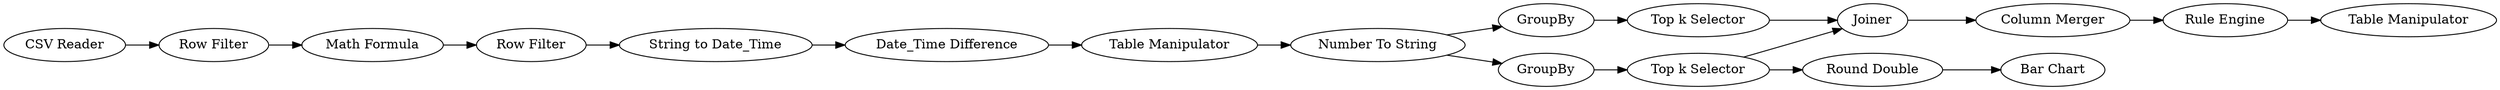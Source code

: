 digraph {
	4 -> 7
	20 -> 21
	9 -> 14
	7 -> 8
	14 -> 16
	1 -> 4
	18 -> 19
	2 -> 10
	19 -> 20
	15 -> 13
	5 -> 6
	10 -> 18
	17 -> 18
	8 -> 5
	6 -> 9
	16 -> 17
	14 -> 2
	10 -> 15
	5 [label="String to Date_Time"]
	16 [label=GroupBy]
	13 [label="Bar Chart"]
	20 [label="Rule Engine"]
	1 [label="CSV Reader"]
	7 [label="Math Formula"]
	9 [label="Table Manipulator"]
	4 [label="Row Filter"]
	18 [label=Joiner]
	21 [label="Table Manipulator"]
	6 [label="Date_Time Difference"]
	8 [label="Row Filter"]
	15 [label="Round Double"]
	14 [label="Number To String"]
	17 [label="Top k Selector"]
	2 [label=GroupBy]
	10 [label="Top k Selector"]
	19 [label="Column Merger"]
	rankdir=LR
}
